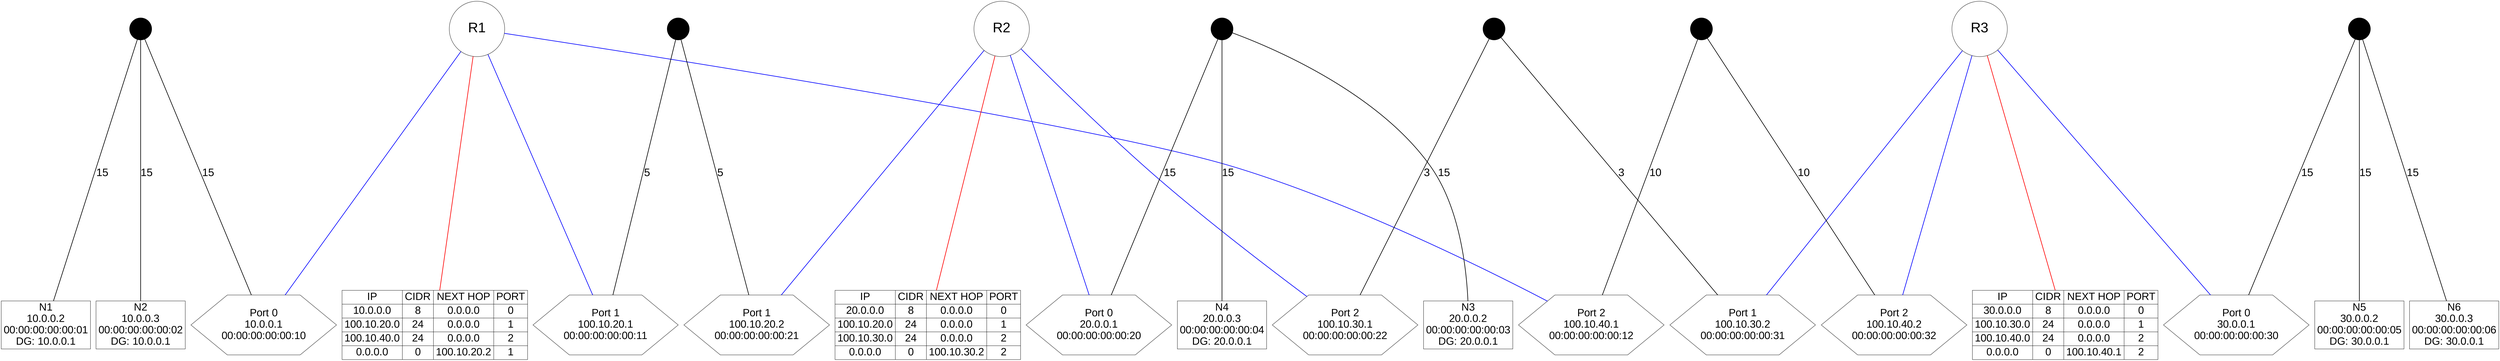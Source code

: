 graph NetworkTopology {
ranksep = 10;
node [shape=box, fontsize=34, fontname="Arial"];
node0 [label="N1\n10.0.0.2\n00:00:00:00:00:01\nDG: 10.0.0.1"];
node1 [label="N2\n10.0.0.3\n00:00:00:00:00:02\nDG: 10.0.0.1"];
node2 [label="N3\n20.0.0.2\n00:00:00:00:00:03\nDG: 20.0.0.1"];
node3 [label="N4\n20.0.0.3\n00:00:00:00:00:04\nDG: 20.0.0.1"];
node4 [label="N5\n30.0.0.2\n00:00:00:00:00:05\nDG: 30.0.0.1"];
node5 [label="N6\n30.0.0.3\n00:00:00:00:00:06\nDG: 30.0.0.1"];
node [shape=hexagon];router0port0 [label="Port 0\n10.0.0.1\n00:00:00:00:00:10"];
router0port1 [label="Port 1\n100.10.20.1\n00:00:00:00:00:11"];
router0port2 [label="Port 2\n100.10.40.1\n00:00:00:00:00:12"];
router1port0 [label="Port 0\n20.0.0.1\n00:00:00:00:00:20"];
router1port1 [label="Port 1\n100.10.20.2\n00:00:00:00:00:21"];
router1port2 [label="Port 2\n100.10.30.1\n00:00:00:00:00:22"];
router2port0 [label="Port 0\n30.0.0.1\n00:00:00:00:00:30"];
router2port1 [label="Port 1\n100.10.30.2\n00:00:00:00:00:31"];
router2port2 [label="Port 2\n100.10.40.2\n00:00:00:00:00:32"];
node [shape=record];
routertable0 [label="{IP | 10.0.0.0 | 100.10.20.0 | 100.10.40.0 | 0.0.0.0} | {CIDR | 8 | 24 | 24 | 0} | {NEXT HOP | 0.0.0.0 | 0.0.0.0 | 0.0.0.0 | 100.10.20.2} | {PORT | 0 | 1 | 2 | 1}"];
routertable1 [label="{IP | 20.0.0.0 | 100.10.20.0 | 100.10.30.0 | 0.0.0.0} | {CIDR | 8 | 24 | 24 | 0} | {NEXT HOP | 0.0.0.0 | 0.0.0.0 | 0.0.0.0 | 100.10.30.2} | {PORT | 0 | 1 | 2 | 2}"];
routertable2 [label="{IP | 30.0.0.0 | 100.10.30.0 | 100.10.40.0 | 0.0.0.0} | {CIDR | 8 | 24 | 24 | 0} | {NEXT HOP | 0.0.0.0 | 0.0.0.0 | 0.0.0.0 | 100.10.40.1} | {PORT | 0 | 1 | 2 | 2}"];
node [shape=circle, width=2.5, fontsize=45];
router0 [label ="R1"];
router1 [label ="R2"];
router2 [label ="R3"];
node [shape=circle,style=filled,width=1,color="black",fontsize=5];
net0;
net1;
net2;
net3;
net4;
net5;


edge [fontname="Arial", fontsize=35, style=bold]net0 -- node1 [label="15"];
net0 -- router0port0 [label="15"];
net0 -- node0 [label="15"];
net1 -- node3 [label="15"];
net1 -- router1port0 [label="15"];
net1 -- node2 [label="15"];
net2 -- node5 [label="15"];
net2 -- router2port0 [label="15"];
net2 -- node4 [label="15"];
net3 -- router1port1 [label="5"];
net3 -- router0port1 [label="5"];
net4 -- router2port2 [label="10"];
net4 -- router0port2 [label="10"];
net5 -- router2port1 [label="3"];
net5 -- router1port2 [label="3"];
router0 -- router0port0 [color = "blue"];
router0 -- router0port1 [color = "blue"];
router0 -- router0port2 [color = "blue"];
router0 -- routertable0 [color = "red"];
router1 -- router1port0 [color = "blue"];
router1 -- router1port1 [color = "blue"];
router1 -- router1port2 [color = "blue"];
router1 -- routertable1 [color = "red"];
router2 -- router2port0 [color = "blue"];
router2 -- router2port1 [color = "blue"];
router2 -- router2port2 [color = "blue"];
router2 -- routertable2 [color = "red"];
}

